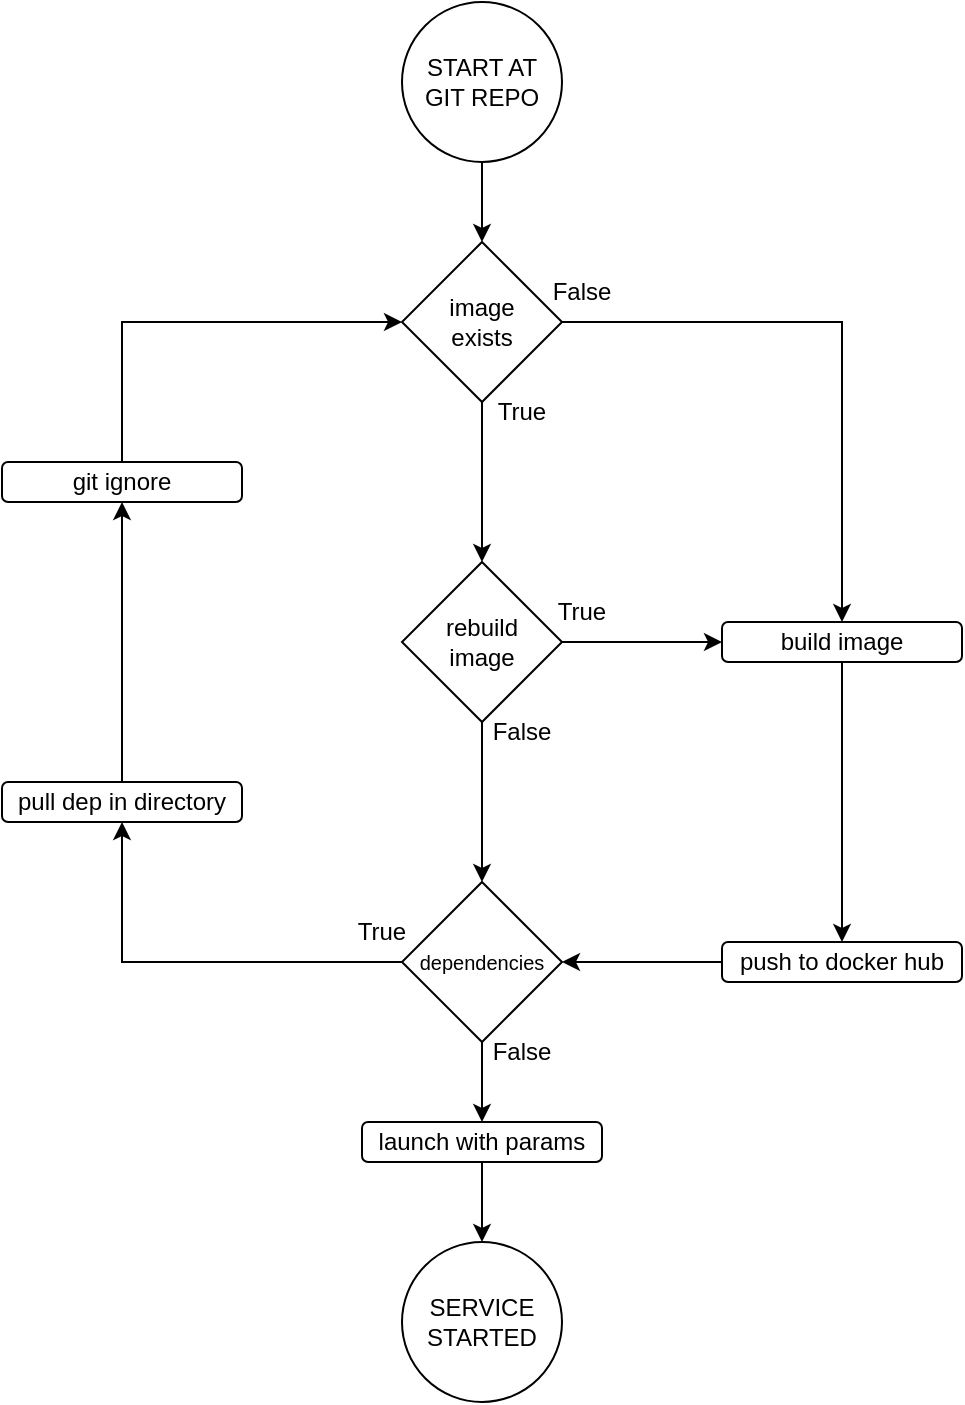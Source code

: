 <mxfile>
    <diagram name="Dependencies" id="cJmAh6d_UECNRlBE5zUc">
        <mxGraphModel dx="2059" dy="741" grid="1" gridSize="10" guides="1" tooltips="1" connect="1" arrows="1" fold="1" page="1" pageScale="1" pageWidth="850" pageHeight="1100" math="0" shadow="0">
            <root>
                <mxCell id="0"/>
                <mxCell id="1" parent="0"/>
                <mxCell id="ae6wuDRIwjN6TxwrAj0e-24" style="edgeStyle=orthogonalEdgeStyle;rounded=0;orthogonalLoop=1;jettySize=auto;html=1;" parent="1" source="ae6wuDRIwjN6TxwrAj0e-20" target="ae6wuDRIwjN6TxwrAj0e-23" edge="1">
                    <mxGeometry relative="1" as="geometry"/>
                </mxCell>
                <mxCell id="ae6wuDRIwjN6TxwrAj0e-20" value="START AT&lt;div&gt;GIT REPO&lt;/div&gt;" style="ellipse;whiteSpace=wrap;html=1;aspect=fixed;" parent="1" vertex="1">
                    <mxGeometry x="760" y="240" width="80" height="80" as="geometry"/>
                </mxCell>
                <mxCell id="ae6wuDRIwjN6TxwrAj0e-27" style="edgeStyle=orthogonalEdgeStyle;rounded=0;orthogonalLoop=1;jettySize=auto;html=1;" parent="1" source="ae6wuDRIwjN6TxwrAj0e-21" target="ae6wuDRIwjN6TxwrAj0e-25" edge="1">
                    <mxGeometry relative="1" as="geometry"/>
                </mxCell>
                <mxCell id="ae6wuDRIwjN6TxwrAj0e-33" style="edgeStyle=orthogonalEdgeStyle;rounded=0;orthogonalLoop=1;jettySize=auto;html=1;" parent="1" source="ae6wuDRIwjN6TxwrAj0e-21" target="ae6wuDRIwjN6TxwrAj0e-30" edge="1">
                    <mxGeometry relative="1" as="geometry"/>
                </mxCell>
                <mxCell id="ae6wuDRIwjN6TxwrAj0e-21" value="rebuild&lt;div&gt;image&lt;/div&gt;" style="rhombus;whiteSpace=wrap;html=1;" parent="1" vertex="1">
                    <mxGeometry x="760" y="520" width="80" height="80" as="geometry"/>
                </mxCell>
                <mxCell id="ae6wuDRIwjN6TxwrAj0e-26" style="edgeStyle=orthogonalEdgeStyle;rounded=0;orthogonalLoop=1;jettySize=auto;html=1;" parent="1" source="ae6wuDRIwjN6TxwrAj0e-23" target="ae6wuDRIwjN6TxwrAj0e-25" edge="1">
                    <mxGeometry relative="1" as="geometry"/>
                </mxCell>
                <mxCell id="ae6wuDRIwjN6TxwrAj0e-28" style="edgeStyle=orthogonalEdgeStyle;rounded=0;orthogonalLoop=1;jettySize=auto;html=1;" parent="1" source="ae6wuDRIwjN6TxwrAj0e-23" target="ae6wuDRIwjN6TxwrAj0e-21" edge="1">
                    <mxGeometry relative="1" as="geometry"/>
                </mxCell>
                <mxCell id="ae6wuDRIwjN6TxwrAj0e-23" value="image&lt;div&gt;exists&lt;/div&gt;" style="rhombus;whiteSpace=wrap;html=1;" parent="1" vertex="1">
                    <mxGeometry x="760" y="360" width="80" height="80" as="geometry"/>
                </mxCell>
                <mxCell id="ae6wuDRIwjN6TxwrAj0e-38" style="edgeStyle=orthogonalEdgeStyle;rounded=0;orthogonalLoop=1;jettySize=auto;html=1;" parent="1" source="ae6wuDRIwjN6TxwrAj0e-25" target="ae6wuDRIwjN6TxwrAj0e-29" edge="1">
                    <mxGeometry relative="1" as="geometry"/>
                </mxCell>
                <mxCell id="ae6wuDRIwjN6TxwrAj0e-25" value="build image" style="rounded=1;whiteSpace=wrap;html=1;" parent="1" vertex="1">
                    <mxGeometry x="920" y="550" width="120" height="20" as="geometry"/>
                </mxCell>
                <mxCell id="ae6wuDRIwjN6TxwrAj0e-39" style="edgeStyle=orthogonalEdgeStyle;rounded=0;orthogonalLoop=1;jettySize=auto;html=1;" parent="1" source="ae6wuDRIwjN6TxwrAj0e-29" target="ae6wuDRIwjN6TxwrAj0e-30" edge="1">
                    <mxGeometry relative="1" as="geometry"/>
                </mxCell>
                <mxCell id="ae6wuDRIwjN6TxwrAj0e-29" value="push to docker hub" style="rounded=1;whiteSpace=wrap;html=1;" parent="1" vertex="1">
                    <mxGeometry x="920" y="710" width="120" height="20" as="geometry"/>
                </mxCell>
                <mxCell id="ae6wuDRIwjN6TxwrAj0e-32" style="edgeStyle=orthogonalEdgeStyle;rounded=0;orthogonalLoop=1;jettySize=auto;html=1;" parent="1" source="ae6wuDRIwjN6TxwrAj0e-30" target="ae6wuDRIwjN6TxwrAj0e-31" edge="1">
                    <mxGeometry relative="1" as="geometry"/>
                </mxCell>
                <mxCell id="ae6wuDRIwjN6TxwrAj0e-47" style="edgeStyle=orthogonalEdgeStyle;rounded=0;orthogonalLoop=1;jettySize=auto;html=1;" parent="1" source="ae6wuDRIwjN6TxwrAj0e-30" target="ae6wuDRIwjN6TxwrAj0e-46" edge="1">
                    <mxGeometry relative="1" as="geometry"/>
                </mxCell>
                <mxCell id="ae6wuDRIwjN6TxwrAj0e-30" value="&lt;font style=&quot;font-size: 10px;&quot;&gt;dependencies&lt;/font&gt;" style="rhombus;whiteSpace=wrap;html=1;" parent="1" vertex="1">
                    <mxGeometry x="760" y="680" width="80" height="80" as="geometry"/>
                </mxCell>
                <mxCell id="ae6wuDRIwjN6TxwrAj0e-45" style="edgeStyle=orthogonalEdgeStyle;rounded=0;orthogonalLoop=1;jettySize=auto;html=1;" parent="1" source="ae6wuDRIwjN6TxwrAj0e-31" target="ae6wuDRIwjN6TxwrAj0e-44" edge="1">
                    <mxGeometry relative="1" as="geometry"/>
                </mxCell>
                <mxCell id="ae6wuDRIwjN6TxwrAj0e-31" value="launch with params" style="rounded=1;whiteSpace=wrap;html=1;" parent="1" vertex="1">
                    <mxGeometry x="740" y="800" width="120" height="20" as="geometry"/>
                </mxCell>
                <mxCell id="ae6wuDRIwjN6TxwrAj0e-34" value="True" style="text;html=1;align=center;verticalAlign=middle;whiteSpace=wrap;rounded=0;" parent="1" vertex="1">
                    <mxGeometry x="790" y="430" width="60" height="30" as="geometry"/>
                </mxCell>
                <mxCell id="ae6wuDRIwjN6TxwrAj0e-35" value="False" style="text;html=1;align=center;verticalAlign=middle;whiteSpace=wrap;rounded=0;" parent="1" vertex="1">
                    <mxGeometry x="820" y="370" width="60" height="30" as="geometry"/>
                </mxCell>
                <mxCell id="ae6wuDRIwjN6TxwrAj0e-36" value="True" style="text;html=1;align=center;verticalAlign=middle;whiteSpace=wrap;rounded=0;" parent="1" vertex="1">
                    <mxGeometry x="820" y="530" width="60" height="30" as="geometry"/>
                </mxCell>
                <mxCell id="ae6wuDRIwjN6TxwrAj0e-37" value="False" style="text;html=1;align=center;verticalAlign=middle;whiteSpace=wrap;rounded=0;" parent="1" vertex="1">
                    <mxGeometry x="790" y="590" width="60" height="30" as="geometry"/>
                </mxCell>
                <mxCell id="ae6wuDRIwjN6TxwrAj0e-40" value="False" style="text;html=1;align=center;verticalAlign=middle;whiteSpace=wrap;rounded=0;" parent="1" vertex="1">
                    <mxGeometry x="790" y="750" width="60" height="30" as="geometry"/>
                </mxCell>
                <mxCell id="ae6wuDRIwjN6TxwrAj0e-41" value="True" style="text;html=1;align=center;verticalAlign=middle;whiteSpace=wrap;rounded=0;" parent="1" vertex="1">
                    <mxGeometry x="720" y="690" width="60" height="30" as="geometry"/>
                </mxCell>
                <mxCell id="ae6wuDRIwjN6TxwrAj0e-44" value="SERVICE&lt;div&gt;STARTED&lt;/div&gt;" style="ellipse;whiteSpace=wrap;html=1;aspect=fixed;" parent="1" vertex="1">
                    <mxGeometry x="760" y="860" width="80" height="80" as="geometry"/>
                </mxCell>
                <mxCell id="ae6wuDRIwjN6TxwrAj0e-51" style="edgeStyle=orthogonalEdgeStyle;rounded=0;orthogonalLoop=1;jettySize=auto;html=1;" parent="1" source="ae6wuDRIwjN6TxwrAj0e-46" target="ae6wuDRIwjN6TxwrAj0e-50" edge="1">
                    <mxGeometry relative="1" as="geometry"/>
                </mxCell>
                <mxCell id="ae6wuDRIwjN6TxwrAj0e-46" value="pull dep in directory" style="rounded=1;whiteSpace=wrap;html=1;" parent="1" vertex="1">
                    <mxGeometry x="560" y="630" width="120" height="20" as="geometry"/>
                </mxCell>
                <mxCell id="ae6wuDRIwjN6TxwrAj0e-52" style="edgeStyle=orthogonalEdgeStyle;rounded=0;orthogonalLoop=1;jettySize=auto;html=1;" parent="1" source="ae6wuDRIwjN6TxwrAj0e-50" target="ae6wuDRIwjN6TxwrAj0e-23" edge="1">
                    <mxGeometry relative="1" as="geometry">
                        <mxPoint x="710" y="400" as="targetPoint"/>
                        <Array as="points">
                            <mxPoint x="620" y="400"/>
                        </Array>
                    </mxGeometry>
                </mxCell>
                <mxCell id="ae6wuDRIwjN6TxwrAj0e-50" value="git ignore" style="rounded=1;whiteSpace=wrap;html=1;" parent="1" vertex="1">
                    <mxGeometry x="560" y="470" width="120" height="20" as="geometry"/>
                </mxCell>
            </root>
        </mxGraphModel>
    </diagram>
    <diagram id="xkTZp1rI8hORm0iPfYVi" name="State machine">
        <mxGraphModel dx="2059" dy="741" grid="1" gridSize="10" guides="1" tooltips="1" connect="1" arrows="1" fold="1" page="1" pageScale="1" pageWidth="850" pageHeight="1100" math="0" shadow="0">
            <root>
                <mxCell id="0"/>
                <mxCell id="1" parent="0"/>
                <mxCell id="HlRrBPnVmsOsEiCRcOBW-1" value="" style="ellipse;html=1;shape=endState;fillColor=strokeColor;" vertex="1" parent="1">
                    <mxGeometry x="720" y="430" width="30" height="30" as="geometry"/>
                </mxCell>
                <mxCell id="HlRrBPnVmsOsEiCRcOBW-2" value="" style="ellipse;shape=doubleEllipse;html=1;dashed=0;whitespace=wrap;aspect=fixed;" vertex="1" parent="1">
                    <mxGeometry x="710" y="280" width="60" height="60" as="geometry"/>
                </mxCell>
                <mxCell id="HlRrBPnVmsOsEiCRcOBW-3" value="npm start" style="shape=ellipse;html=1;dashed=0;whitespace=wrap;aspect=fixed;perimeter=ellipsePerimeter;" vertex="1" parent="1">
                    <mxGeometry x="140" y="170" width="60" height="60" as="geometry"/>
                </mxCell>
                <mxCell id="HlRrBPnVmsOsEiCRcOBW-4" value="Config&lt;br&gt;OK" style="shape=ellipse;html=1;dashed=0;whitespace=wrap;aspect=fixed;perimeter=ellipsePerimeter;" vertex="1" parent="1">
                    <mxGeometry x="210" y="30" width="60" height="60" as="geometry"/>
                </mxCell>
                <mxCell id="HlRrBPnVmsOsEiCRcOBW-11" style="edgeStyle=orthogonalEdgeStyle;curved=1;html=1;" edge="1" parent="1" source="HlRrBPnVmsOsEiCRcOBW-5" target="HlRrBPnVmsOsEiCRcOBW-9">
                    <mxGeometry relative="1" as="geometry"/>
                </mxCell>
                <mxCell id="HlRrBPnVmsOsEiCRcOBW-5" value="Database&lt;br&gt;Available" style="shape=ellipse;html=1;dashed=0;whitespace=wrap;aspect=fixed;perimeter=ellipsePerimeter;" vertex="1" parent="1">
                    <mxGeometry x="520" y="280" width="60" height="60" as="geometry"/>
                </mxCell>
                <mxCell id="HlRrBPnVmsOsEiCRcOBW-6" value="express" style="shape=ellipse;html=1;dashed=0;whitespace=wrap;aspect=fixed;perimeter=ellipsePerimeter;" vertex="1" parent="1">
                    <mxGeometry x="110" y="360" width="60" height="60" as="geometry"/>
                </mxCell>
                <mxCell id="HlRrBPnVmsOsEiCRcOBW-7" value="Failed&lt;br&gt;State" style="shape=ellipse;html=1;dashed=0;whitespace=wrap;aspect=fixed;perimeter=ellipsePerimeter;" vertex="1" parent="1">
                    <mxGeometry x="640" y="70" width="60" height="60" as="geometry"/>
                </mxCell>
                <mxCell id="HlRrBPnVmsOsEiCRcOBW-8" value="Server&lt;br&gt;Listening" style="shape=ellipse;html=1;dashed=0;whitespace=wrap;aspect=fixed;perimeter=ellipsePerimeter;" vertex="1" parent="1">
                    <mxGeometry x="610" y="210" width="60" height="60" as="geometry"/>
                </mxCell>
                <mxCell id="HlRrBPnVmsOsEiCRcOBW-10" style="edgeStyle=orthogonalEdgeStyle;html=1;curved=1;" edge="1" parent="1" source="HlRrBPnVmsOsEiCRcOBW-9" target="HlRrBPnVmsOsEiCRcOBW-5">
                    <mxGeometry relative="1" as="geometry"/>
                </mxCell>
                <mxCell id="HlRrBPnVmsOsEiCRcOBW-9" value="Database&lt;br&gt;Unavailable" style="shape=ellipse;html=1;dashed=0;whitespace=wrap;aspect=fixed;perimeter=ellipsePerimeter;" vertex="1" parent="1">
                    <mxGeometry x="365" y="420" width="60" height="60" as="geometry"/>
                </mxCell>
                <mxCell id="HlRrBPnVmsOsEiCRcOBW-12" value="Try to load" style="text;html=1;strokeColor=none;fillColor=none;align=center;verticalAlign=middle;whiteSpace=wrap;rounded=0;" vertex="1" parent="1">
                    <mxGeometry x="510" y="430" width="60" height="30" as="geometry"/>
                </mxCell>
                <mxCell id="HlRrBPnVmsOsEiCRcOBW-13" value="Config&lt;br&gt;KO" style="shape=ellipse;html=1;dashed=0;whitespace=wrap;aspect=fixed;perimeter=ellipsePerimeter;" vertex="1" parent="1">
                    <mxGeometry x="340" y="90" width="60" height="60" as="geometry"/>
                </mxCell>
                <mxCell id="HlRrBPnVmsOsEiCRcOBW-14" value="Monitoring&lt;br&gt;found error" style="text;html=1;strokeColor=none;fillColor=none;align=center;verticalAlign=middle;whiteSpace=wrap;rounded=0;" vertex="1" parent="1">
                    <mxGeometry x="355" y="295" width="80" height="30" as="geometry"/>
                </mxCell>
            </root>
        </mxGraphModel>
    </diagram>
</mxfile>